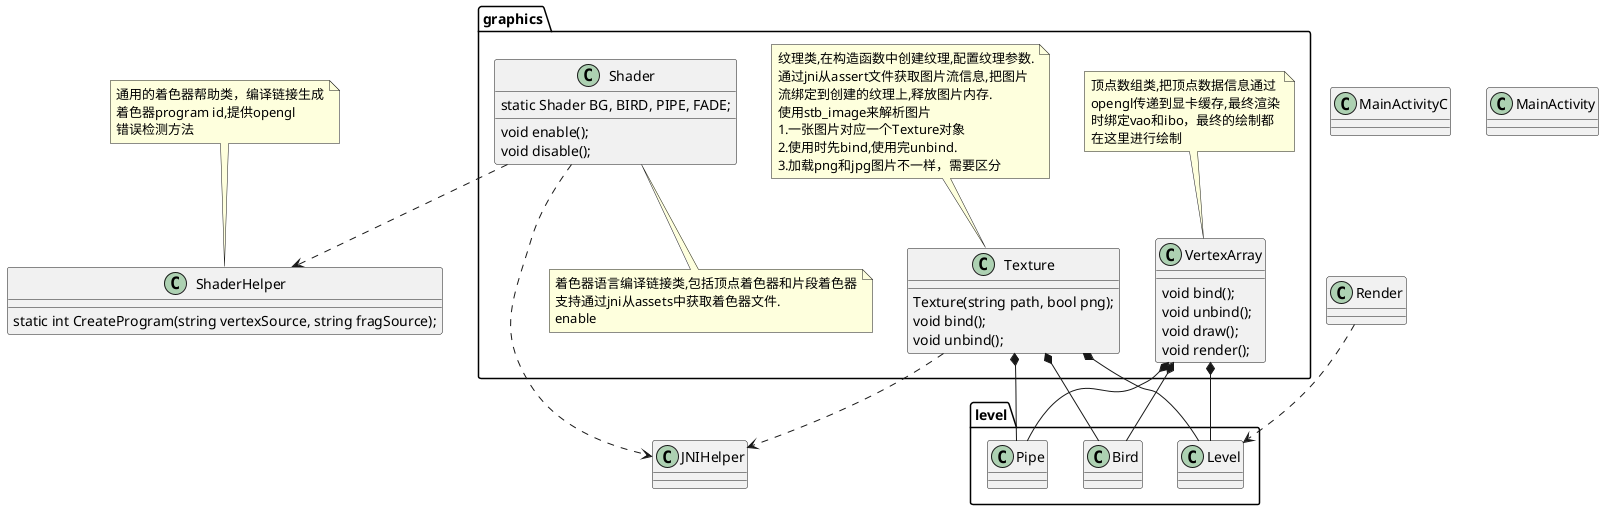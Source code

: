 @startuml
package "graphics" {

class Shader {
static Shader BG, BIRD, PIPE, FADE;
void enable();
void disable();
}
note bottom
着色器语言编译链接类,包括顶点着色器和片段着色器
支持通过jni从assets中获取着色器文件.
enable
end note

class Texture {
    Texture(string path, bool png);
    void bind();
    void unbind();
}
note top
纹理类,在构造函数中创建纹理,配置纹理参数.
通过jni从assert文件获取图片流信息,把图片
流绑定到创建的纹理上,释放图片内存.
使用stb_image来解析图片
1.一张图片对应一个Texture对象
2.使用时先bind,使用完unbind.
3.加载png和jpg图片不一样，需要区分
end note

class VertexArray {
    void bind();
    void unbind();
    void draw();
    void render();
}
note top
顶点数组类,把顶点数据信息通过
opengl传递到显卡缓存,最终渲染
时绑定vao和ibo，最终的绘制都
在这里进行绘制
end note

}

class ShaderHelper {
static int CreateProgram(string vertexSource, string fragSource);
}
note top
通用的着色器帮助类，编译链接生成
着色器program id,提供opengl
错误检测方法
end note
Shader ..> ShaderHelper

class Render {

}

package "level" {
class Bird
Texture *-- Bird
VertexArray *-- Bird
class Pipe
Texture *-- Pipe
VertexArray *-- Pipe
class Level
Texture *-- Level
VertexArray *-- Level
Render ..> Level
}

class JNIHelper {
}
Texture ..> JNIHelper
Shader ..> JNIHelper

class MainActivityC {
}

class MainActivity {
}
@enduml